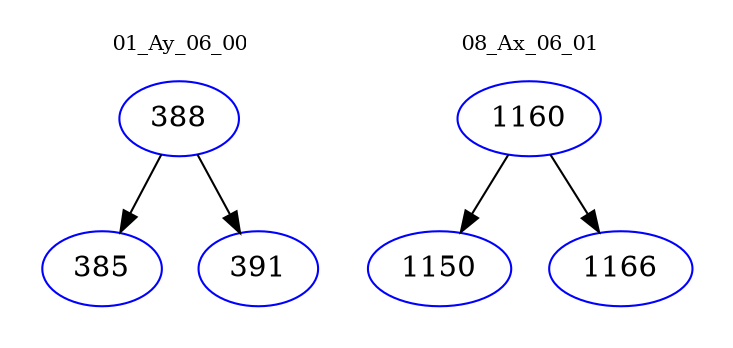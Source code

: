 digraph{
subgraph cluster_0 {
color = white
label = "01_Ay_06_00";
fontsize=10;
T0_388 [label="388", color="blue"]
T0_388 -> T0_385 [color="black"]
T0_385 [label="385", color="blue"]
T0_388 -> T0_391 [color="black"]
T0_391 [label="391", color="blue"]
}
subgraph cluster_1 {
color = white
label = "08_Ax_06_01";
fontsize=10;
T1_1160 [label="1160", color="blue"]
T1_1160 -> T1_1150 [color="black"]
T1_1150 [label="1150", color="blue"]
T1_1160 -> T1_1166 [color="black"]
T1_1166 [label="1166", color="blue"]
}
}
